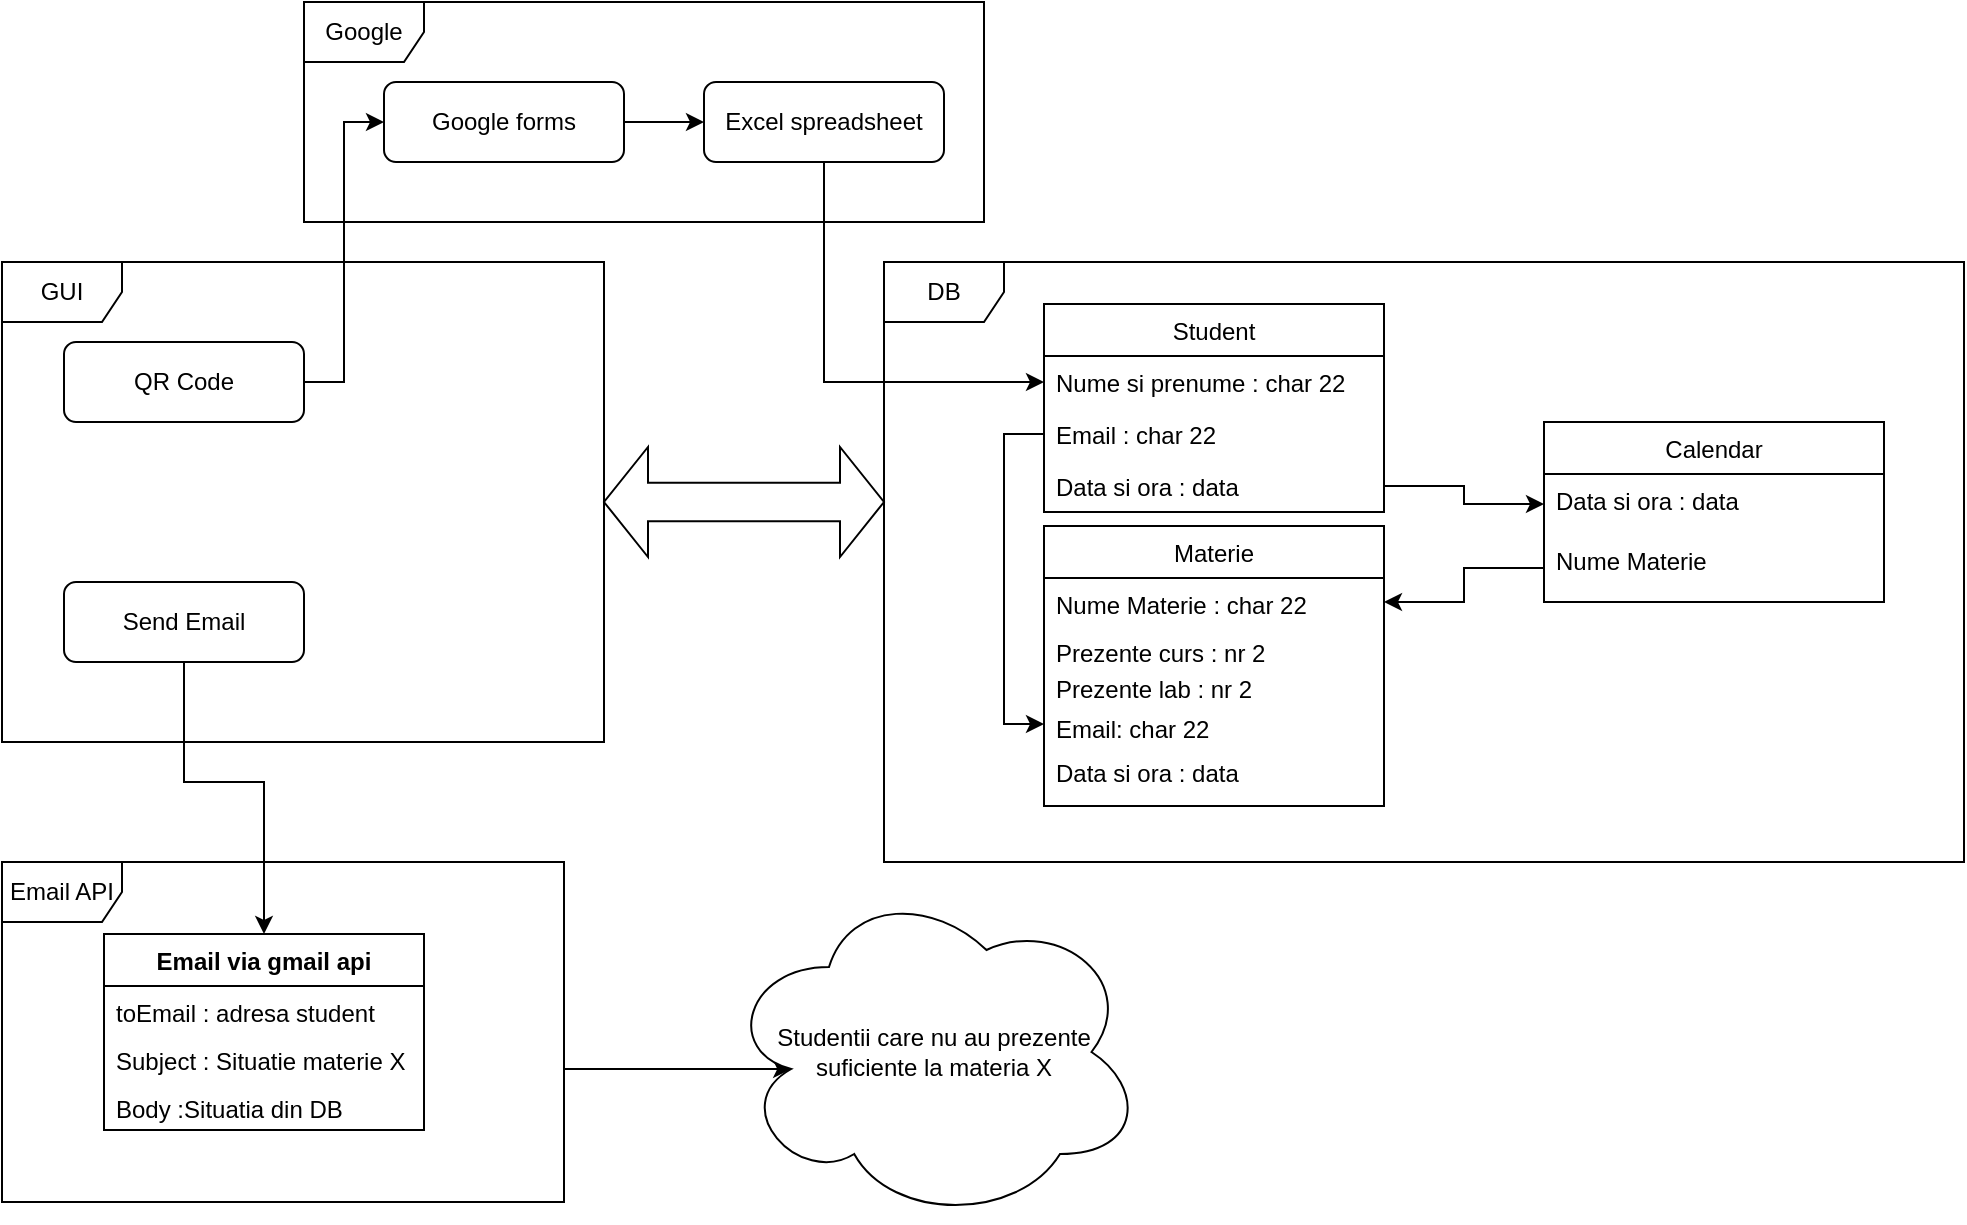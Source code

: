 <mxfile version="20.6.0" type="github">
  <diagram id="C5RBs43oDa-KdzZeNtuy" name="Page-1">
    <mxGraphModel dx="1422" dy="810" grid="1" gridSize="10" guides="1" tooltips="1" connect="1" arrows="1" fold="1" page="1" pageScale="1" pageWidth="827" pageHeight="1169" math="0" shadow="0">
      <root>
        <mxCell id="WIyWlLk6GJQsqaUBKTNV-0" />
        <mxCell id="WIyWlLk6GJQsqaUBKTNV-1" parent="WIyWlLk6GJQsqaUBKTNV-0" />
        <mxCell id="ODUvABKwUs63YnwHOw0j-36" value="DB" style="shape=umlFrame;whiteSpace=wrap;html=1;" vertex="1" parent="WIyWlLk6GJQsqaUBKTNV-1">
          <mxGeometry x="470" y="240" width="540" height="300" as="geometry" />
        </mxCell>
        <mxCell id="ODUvABKwUs63YnwHOw0j-35" value="Google" style="shape=umlFrame;whiteSpace=wrap;html=1;" vertex="1" parent="WIyWlLk6GJQsqaUBKTNV-1">
          <mxGeometry x="180" y="110" width="340" height="110" as="geometry" />
        </mxCell>
        <mxCell id="ODUvABKwUs63YnwHOw0j-26" value="GUI" style="shape=umlFrame;whiteSpace=wrap;html=1;" vertex="1" parent="WIyWlLk6GJQsqaUBKTNV-1">
          <mxGeometry x="29" y="240" width="301" height="240" as="geometry" />
        </mxCell>
        <mxCell id="ODUvABKwUs63YnwHOw0j-4" style="edgeStyle=orthogonalEdgeStyle;rounded=0;orthogonalLoop=1;jettySize=auto;html=1;exitX=1;exitY=0.5;exitDx=0;exitDy=0;entryX=0;entryY=0.5;entryDx=0;entryDy=0;" edge="1" parent="WIyWlLk6GJQsqaUBKTNV-1" source="ODUvABKwUs63YnwHOw0j-13" target="ODUvABKwUs63YnwHOw0j-3">
          <mxGeometry relative="1" as="geometry">
            <mxPoint x="160" y="340" as="sourcePoint" />
          </mxGeometry>
        </mxCell>
        <mxCell id="ODUvABKwUs63YnwHOw0j-6" style="edgeStyle=orthogonalEdgeStyle;rounded=0;orthogonalLoop=1;jettySize=auto;html=1;entryX=0;entryY=0.5;entryDx=0;entryDy=0;" edge="1" parent="WIyWlLk6GJQsqaUBKTNV-1" source="ODUvABKwUs63YnwHOw0j-3" target="ODUvABKwUs63YnwHOw0j-5">
          <mxGeometry relative="1" as="geometry" />
        </mxCell>
        <mxCell id="ODUvABKwUs63YnwHOw0j-3" value="Google forms" style="rounded=1;whiteSpace=wrap;html=1;fontSize=12;glass=0;strokeWidth=1;shadow=0;" vertex="1" parent="WIyWlLk6GJQsqaUBKTNV-1">
          <mxGeometry x="220" y="150" width="120" height="40" as="geometry" />
        </mxCell>
        <mxCell id="ODUvABKwUs63YnwHOw0j-12" style="edgeStyle=orthogonalEdgeStyle;rounded=0;orthogonalLoop=1;jettySize=auto;html=1;entryX=0;entryY=0.5;entryDx=0;entryDy=0;" edge="1" parent="WIyWlLk6GJQsqaUBKTNV-1" source="ODUvABKwUs63YnwHOw0j-5" target="ODUvABKwUs63YnwHOw0j-9">
          <mxGeometry relative="1" as="geometry" />
        </mxCell>
        <mxCell id="ODUvABKwUs63YnwHOw0j-5" value="Excel spreadsheet" style="rounded=1;whiteSpace=wrap;html=1;fontSize=12;glass=0;strokeWidth=1;shadow=0;" vertex="1" parent="WIyWlLk6GJQsqaUBKTNV-1">
          <mxGeometry x="380" y="150" width="120" height="40" as="geometry" />
        </mxCell>
        <mxCell id="ODUvABKwUs63YnwHOw0j-8" value="Student" style="swimlane;fontStyle=0;childLayout=stackLayout;horizontal=1;startSize=26;fillColor=none;horizontalStack=0;resizeParent=1;resizeParentMax=0;resizeLast=0;collapsible=1;marginBottom=0;" vertex="1" parent="WIyWlLk6GJQsqaUBKTNV-1">
          <mxGeometry x="550" y="261" width="170" height="104" as="geometry" />
        </mxCell>
        <mxCell id="ODUvABKwUs63YnwHOw0j-9" value="Nume si prenume : char 22" style="text;strokeColor=none;fillColor=none;align=left;verticalAlign=top;spacingLeft=4;spacingRight=4;overflow=hidden;rotatable=0;points=[[0,0.5],[1,0.5]];portConstraint=eastwest;" vertex="1" parent="ODUvABKwUs63YnwHOw0j-8">
          <mxGeometry y="26" width="170" height="26" as="geometry" />
        </mxCell>
        <mxCell id="ODUvABKwUs63YnwHOw0j-10" value="Email : char 22" style="text;strokeColor=none;fillColor=none;align=left;verticalAlign=top;spacingLeft=4;spacingRight=4;overflow=hidden;rotatable=0;points=[[0,0.5],[1,0.5]];portConstraint=eastwest;" vertex="1" parent="ODUvABKwUs63YnwHOw0j-8">
          <mxGeometry y="52" width="170" height="26" as="geometry" />
        </mxCell>
        <mxCell id="ODUvABKwUs63YnwHOw0j-51" value="Data si ora : data" style="text;strokeColor=none;fillColor=none;align=left;verticalAlign=top;spacingLeft=4;spacingRight=4;overflow=hidden;rotatable=0;points=[[0,0.5],[1,0.5]];portConstraint=eastwest;" vertex="1" parent="ODUvABKwUs63YnwHOw0j-8">
          <mxGeometry y="78" width="170" height="26" as="geometry" />
        </mxCell>
        <mxCell id="ODUvABKwUs63YnwHOw0j-13" value="QR Code" style="rounded=1;whiteSpace=wrap;html=1;fontSize=12;glass=0;strokeWidth=1;shadow=0;" vertex="1" parent="WIyWlLk6GJQsqaUBKTNV-1">
          <mxGeometry x="60" y="280" width="120" height="40" as="geometry" />
        </mxCell>
        <mxCell id="ODUvABKwUs63YnwHOw0j-16" value="Materie" style="swimlane;fontStyle=0;childLayout=stackLayout;horizontal=1;startSize=26;fillColor=none;horizontalStack=0;resizeParent=1;resizeParentMax=0;resizeLast=0;collapsible=1;marginBottom=0;" vertex="1" parent="WIyWlLk6GJQsqaUBKTNV-1">
          <mxGeometry x="550" y="372" width="170" height="140" as="geometry" />
        </mxCell>
        <mxCell id="ODUvABKwUs63YnwHOw0j-17" value="Nume Materie : char 22" style="text;strokeColor=none;fillColor=none;align=left;verticalAlign=top;spacingLeft=4;spacingRight=4;overflow=hidden;rotatable=0;points=[[0,0.5],[1,0.5]];portConstraint=eastwest;" vertex="1" parent="ODUvABKwUs63YnwHOw0j-16">
          <mxGeometry y="26" width="170" height="24" as="geometry" />
        </mxCell>
        <mxCell id="ODUvABKwUs63YnwHOw0j-18" value="Prezente curs : nr 2" style="text;strokeColor=none;fillColor=none;align=left;verticalAlign=top;spacingLeft=4;spacingRight=4;overflow=hidden;rotatable=0;points=[[0,0.5],[1,0.5]];portConstraint=eastwest;" vertex="1" parent="ODUvABKwUs63YnwHOw0j-16">
          <mxGeometry y="50" width="170" height="18" as="geometry" />
        </mxCell>
        <mxCell id="ODUvABKwUs63YnwHOw0j-19" value="Prezente lab : nr 2" style="text;strokeColor=none;fillColor=none;align=left;verticalAlign=top;spacingLeft=4;spacingRight=4;overflow=hidden;rotatable=0;points=[[0,0.5],[1,0.5]];portConstraint=eastwest;" vertex="1" parent="ODUvABKwUs63YnwHOw0j-16">
          <mxGeometry y="68" width="170" height="20" as="geometry" />
        </mxCell>
        <mxCell id="ODUvABKwUs63YnwHOw0j-20" value="Email: char 22" style="text;strokeColor=none;fillColor=none;align=left;verticalAlign=top;spacingLeft=4;spacingRight=4;overflow=hidden;rotatable=0;points=[[0,0.5],[1,0.5]];portConstraint=eastwest;" vertex="1" parent="ODUvABKwUs63YnwHOw0j-16">
          <mxGeometry y="88" width="170" height="22" as="geometry" />
        </mxCell>
        <mxCell id="ODUvABKwUs63YnwHOw0j-52" value="Data si ora : data" style="text;strokeColor=none;fillColor=none;align=left;verticalAlign=top;spacingLeft=4;spacingRight=4;overflow=hidden;rotatable=0;points=[[0,0.5],[1,0.5]];portConstraint=eastwest;" vertex="1" parent="ODUvABKwUs63YnwHOw0j-16">
          <mxGeometry y="110" width="170" height="30" as="geometry" />
        </mxCell>
        <mxCell id="ODUvABKwUs63YnwHOw0j-47" style="edgeStyle=orthogonalEdgeStyle;rounded=0;orthogonalLoop=1;jettySize=auto;html=1;entryX=0.5;entryY=0;entryDx=0;entryDy=0;" edge="1" parent="WIyWlLk6GJQsqaUBKTNV-1" source="ODUvABKwUs63YnwHOw0j-37" target="ODUvABKwUs63YnwHOw0j-41">
          <mxGeometry relative="1" as="geometry">
            <Array as="points">
              <mxPoint x="120" y="500" />
              <mxPoint x="160" y="500" />
            </Array>
          </mxGeometry>
        </mxCell>
        <mxCell id="ODUvABKwUs63YnwHOw0j-37" value="Send Email" style="rounded=1;whiteSpace=wrap;html=1;fontSize=12;glass=0;strokeWidth=1;shadow=0;" vertex="1" parent="WIyWlLk6GJQsqaUBKTNV-1">
          <mxGeometry x="60" y="400" width="120" height="40" as="geometry" />
        </mxCell>
        <mxCell id="ODUvABKwUs63YnwHOw0j-39" value="" style="html=1;shadow=0;dashed=0;align=center;verticalAlign=middle;shape=mxgraph.arrows2.twoWayArrow;dy=0.65;dx=22;" vertex="1" parent="WIyWlLk6GJQsqaUBKTNV-1">
          <mxGeometry x="330" y="332.5" width="140" height="55" as="geometry" />
        </mxCell>
        <mxCell id="ODUvABKwUs63YnwHOw0j-49" style="edgeStyle=orthogonalEdgeStyle;rounded=0;orthogonalLoop=1;jettySize=auto;html=1;entryX=0.16;entryY=0.55;entryDx=0;entryDy=0;entryPerimeter=0;" edge="1" parent="WIyWlLk6GJQsqaUBKTNV-1" source="ODUvABKwUs63YnwHOw0j-40" target="ODUvABKwUs63YnwHOw0j-50">
          <mxGeometry relative="1" as="geometry">
            <mxPoint x="390" y="605" as="targetPoint" />
            <Array as="points">
              <mxPoint x="350" y="644" />
            </Array>
          </mxGeometry>
        </mxCell>
        <mxCell id="ODUvABKwUs63YnwHOw0j-40" value="Email API" style="shape=umlFrame;whiteSpace=wrap;html=1;" vertex="1" parent="WIyWlLk6GJQsqaUBKTNV-1">
          <mxGeometry x="29" y="540" width="281" height="170" as="geometry" />
        </mxCell>
        <mxCell id="ODUvABKwUs63YnwHOw0j-41" value="Email via gmail api" style="swimlane;fontStyle=1;align=center;verticalAlign=top;childLayout=stackLayout;horizontal=1;startSize=26;horizontalStack=0;resizeParent=1;resizeParentMax=0;resizeLast=0;collapsible=1;marginBottom=0;" vertex="1" parent="WIyWlLk6GJQsqaUBKTNV-1">
          <mxGeometry x="80" y="576" width="160" height="98" as="geometry" />
        </mxCell>
        <mxCell id="ODUvABKwUs63YnwHOw0j-45" value="toEmail : adresa student" style="text;strokeColor=none;fillColor=none;align=left;verticalAlign=top;spacingLeft=4;spacingRight=4;overflow=hidden;rotatable=0;points=[[0,0.5],[1,0.5]];portConstraint=eastwest;" vertex="1" parent="ODUvABKwUs63YnwHOw0j-41">
          <mxGeometry y="26" width="160" height="24" as="geometry" />
        </mxCell>
        <mxCell id="ODUvABKwUs63YnwHOw0j-44" value="Subject : Situatie materie X" style="text;strokeColor=none;fillColor=none;align=left;verticalAlign=top;spacingLeft=4;spacingRight=4;overflow=hidden;rotatable=0;points=[[0,0.5],[1,0.5]];portConstraint=eastwest;" vertex="1" parent="ODUvABKwUs63YnwHOw0j-41">
          <mxGeometry y="50" width="160" height="24" as="geometry" />
        </mxCell>
        <mxCell id="ODUvABKwUs63YnwHOw0j-46" value="Body :Situatia din DB" style="text;strokeColor=none;fillColor=none;align=left;verticalAlign=top;spacingLeft=4;spacingRight=4;overflow=hidden;rotatable=0;points=[[0,0.5],[1,0.5]];portConstraint=eastwest;" vertex="1" parent="ODUvABKwUs63YnwHOw0j-41">
          <mxGeometry y="74" width="160" height="24" as="geometry" />
        </mxCell>
        <mxCell id="ODUvABKwUs63YnwHOw0j-50" value="Studentii care nu au prezente suficiente la materia X" style="ellipse;shape=cloud;whiteSpace=wrap;html=1;align=center;" vertex="1" parent="WIyWlLk6GJQsqaUBKTNV-1">
          <mxGeometry x="390" y="550" width="210" height="170" as="geometry" />
        </mxCell>
        <mxCell id="ODUvABKwUs63YnwHOw0j-53" value="Calendar" style="swimlane;fontStyle=0;childLayout=stackLayout;horizontal=1;startSize=26;fillColor=none;horizontalStack=0;resizeParent=1;resizeParentMax=0;resizeLast=0;collapsible=1;marginBottom=0;" vertex="1" parent="WIyWlLk6GJQsqaUBKTNV-1">
          <mxGeometry x="800" y="320" width="170" height="90" as="geometry" />
        </mxCell>
        <mxCell id="ODUvABKwUs63YnwHOw0j-58" value="Data si ora : data" style="text;strokeColor=none;fillColor=none;align=left;verticalAlign=top;spacingLeft=4;spacingRight=4;overflow=hidden;rotatable=0;points=[[0,0.5],[1,0.5]];portConstraint=eastwest;" vertex="1" parent="ODUvABKwUs63YnwHOw0j-53">
          <mxGeometry y="26" width="170" height="30" as="geometry" />
        </mxCell>
        <mxCell id="ODUvABKwUs63YnwHOw0j-54" value="Nume Materie" style="text;strokeColor=none;fillColor=none;align=left;verticalAlign=top;spacingLeft=4;spacingRight=4;overflow=hidden;rotatable=0;points=[[0,0.5],[1,0.5]];portConstraint=eastwest;" vertex="1" parent="ODUvABKwUs63YnwHOw0j-53">
          <mxGeometry y="56" width="170" height="34" as="geometry" />
        </mxCell>
        <mxCell id="ODUvABKwUs63YnwHOw0j-60" style="edgeStyle=orthogonalEdgeStyle;rounded=0;orthogonalLoop=1;jettySize=auto;html=1;exitX=0;exitY=0.5;exitDx=0;exitDy=0;entryX=0;entryY=0.5;entryDx=0;entryDy=0;" edge="1" parent="WIyWlLk6GJQsqaUBKTNV-1" source="ODUvABKwUs63YnwHOw0j-10" target="ODUvABKwUs63YnwHOw0j-20">
          <mxGeometry relative="1" as="geometry" />
        </mxCell>
        <mxCell id="ODUvABKwUs63YnwHOw0j-61" style="edgeStyle=orthogonalEdgeStyle;rounded=0;orthogonalLoop=1;jettySize=auto;html=1;exitX=1;exitY=0.5;exitDx=0;exitDy=0;entryX=0;entryY=0.5;entryDx=0;entryDy=0;" edge="1" parent="WIyWlLk6GJQsqaUBKTNV-1" source="ODUvABKwUs63YnwHOw0j-51" target="ODUvABKwUs63YnwHOw0j-58">
          <mxGeometry relative="1" as="geometry" />
        </mxCell>
        <mxCell id="ODUvABKwUs63YnwHOw0j-62" style="edgeStyle=orthogonalEdgeStyle;rounded=0;orthogonalLoop=1;jettySize=auto;html=1;exitX=0;exitY=0.5;exitDx=0;exitDy=0;entryX=1;entryY=0.5;entryDx=0;entryDy=0;" edge="1" parent="WIyWlLk6GJQsqaUBKTNV-1" source="ODUvABKwUs63YnwHOw0j-54" target="ODUvABKwUs63YnwHOw0j-17">
          <mxGeometry relative="1" as="geometry" />
        </mxCell>
      </root>
    </mxGraphModel>
  </diagram>
</mxfile>
